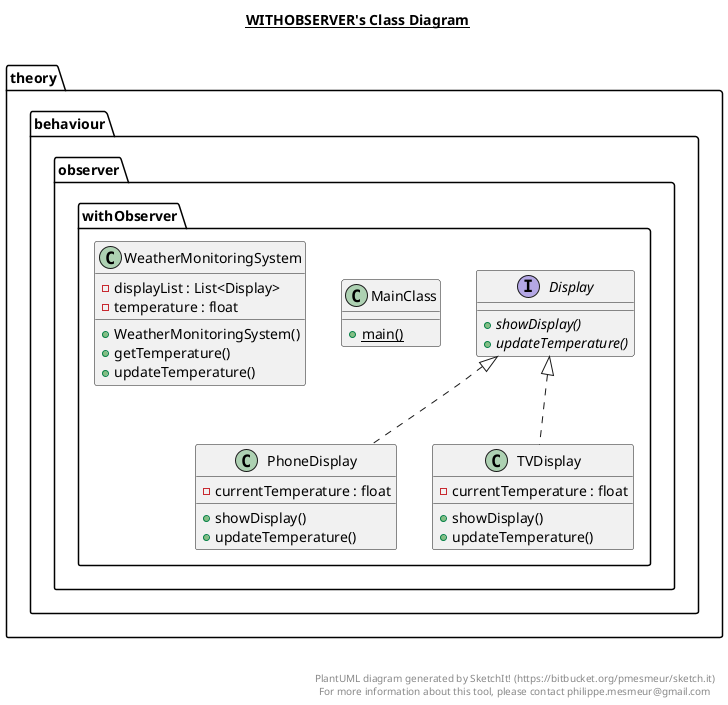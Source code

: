 @startuml

title __WITHOBSERVER's Class Diagram__\n

  namespace theory.behaviour.observer.withObserver {
    interface theory.behaviour.observer.withObserver.Display {
        {abstract} + showDisplay()
        {abstract} + updateTemperature()
    }
  }
  

  namespace theory.behaviour.observer.withObserver {
    class theory.behaviour.observer.withObserver.MainClass {
        {static} + main()
    }
  }
  

  namespace theory.behaviour.observer.withObserver {
    class theory.behaviour.observer.withObserver.PhoneDisplay {
        - currentTemperature : float
        + showDisplay()
        + updateTemperature()
    }
  }
  

  namespace theory.behaviour.observer.withObserver {
    class theory.behaviour.observer.withObserver.TVDisplay {
        - currentTemperature : float
        + showDisplay()
        + updateTemperature()
    }
  }
  

  namespace theory.behaviour.observer.withObserver {
    class theory.behaviour.observer.withObserver.WeatherMonitoringSystem {
        - displayList : List<Display>
        - temperature : float
        + WeatherMonitoringSystem()
        + getTemperature()
        + updateTemperature()
    }
  }
  

  theory.behaviour.observer.withObserver.PhoneDisplay .up.|> theory.behaviour.observer.withObserver.Display
  theory.behaviour.observer.withObserver.TVDisplay .up.|> theory.behaviour.observer.withObserver.Display


right footer


PlantUML diagram generated by SketchIt! (https://bitbucket.org/pmesmeur/sketch.it)
For more information about this tool, please contact philippe.mesmeur@gmail.com
endfooter

@enduml
